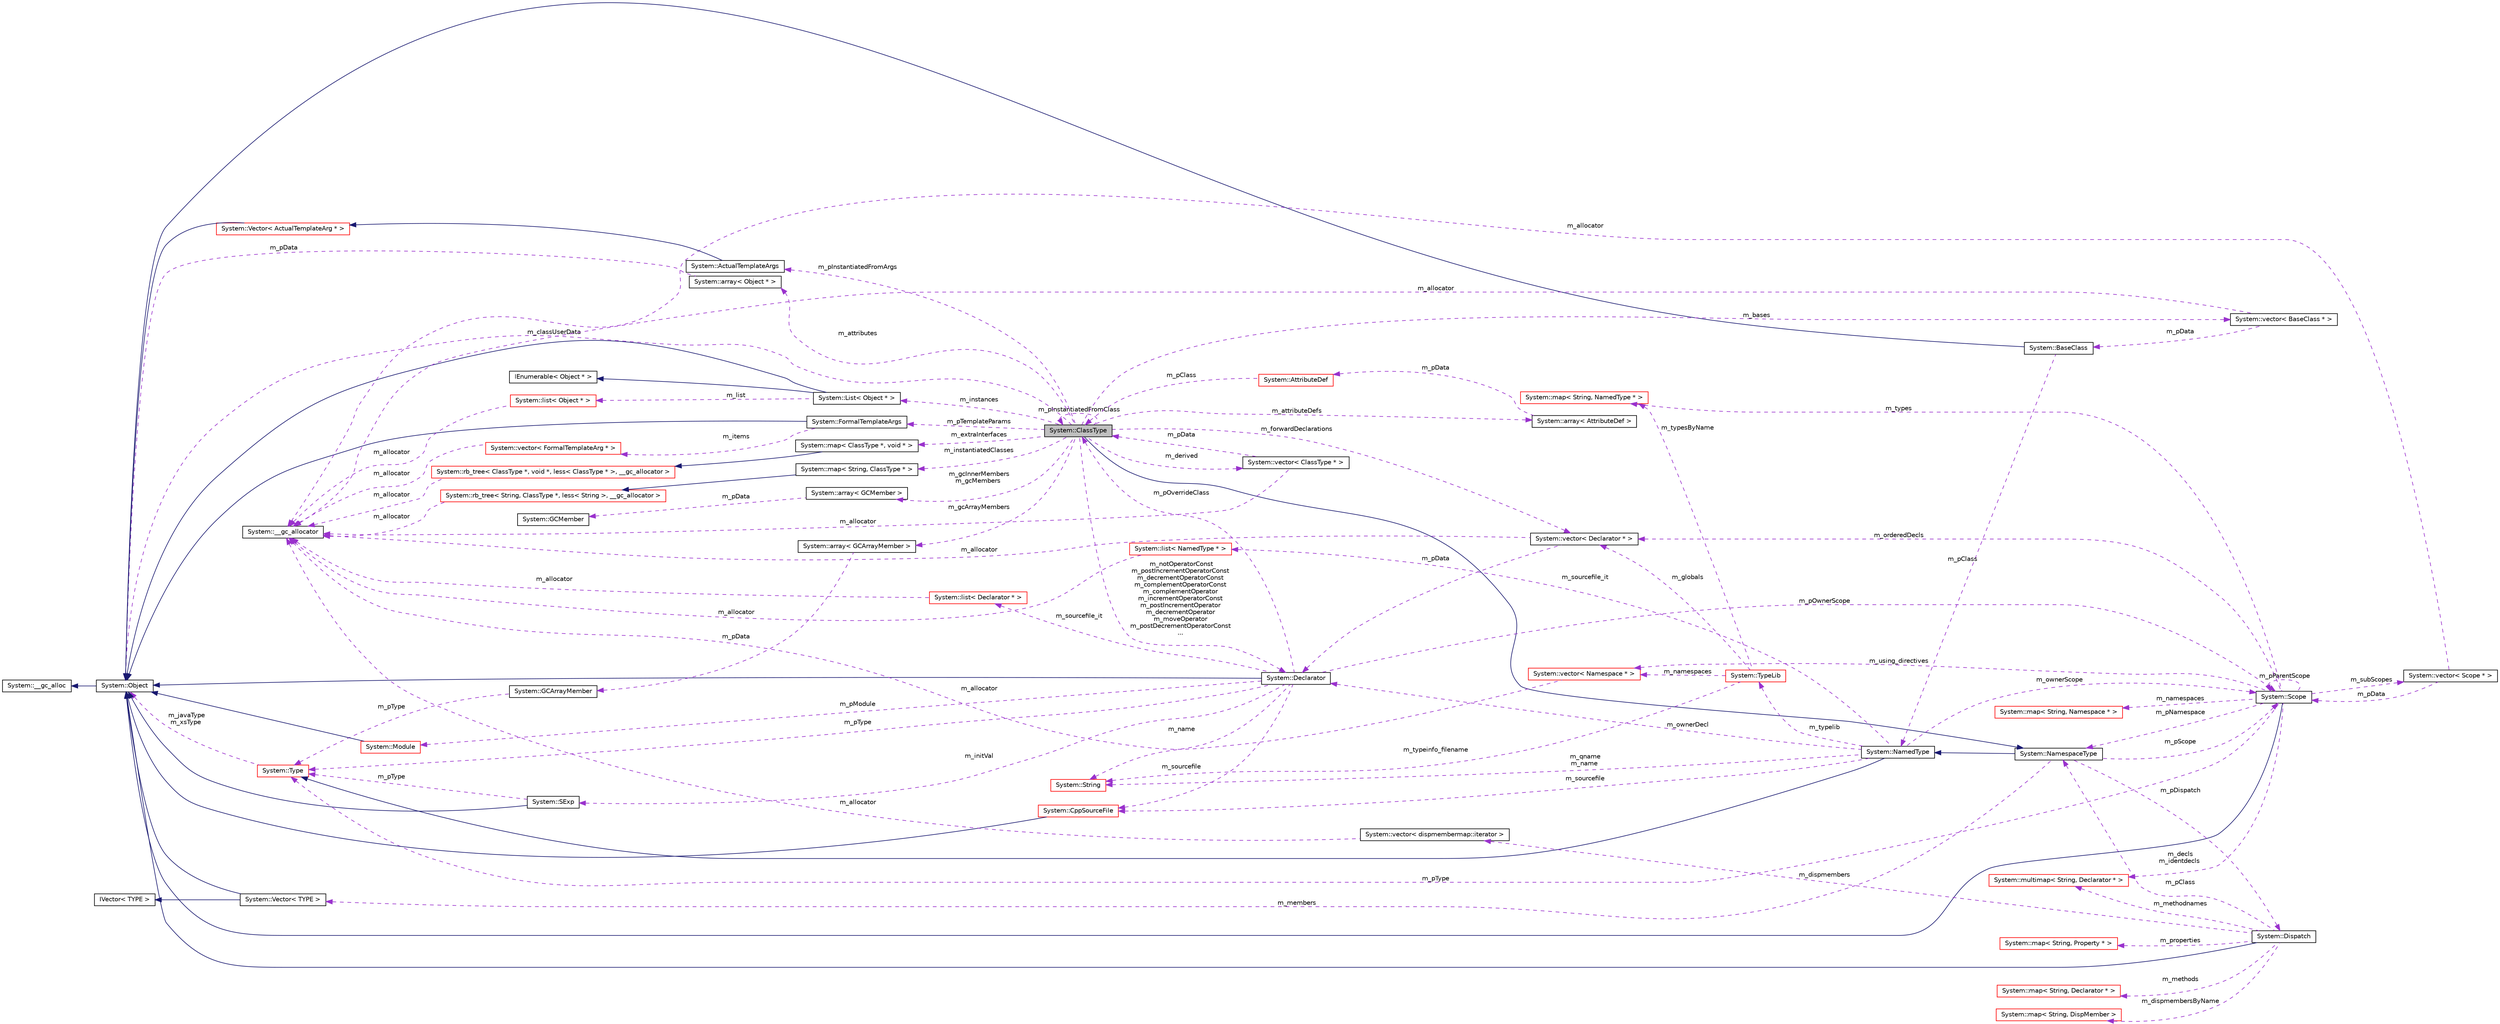 digraph G
{
  edge [fontname="Helvetica",fontsize="10",labelfontname="Helvetica",labelfontsize="10"];
  node [fontname="Helvetica",fontsize="10",shape=record];
  rankdir="LR";
  Node1 [label="System::ClassType",height=0.2,width=0.4,color="black", fillcolor="grey75", style="filled" fontcolor="black"];
  Node2 -> Node1 [dir="back",color="midnightblue",fontsize="10",style="solid",fontname="Helvetica"];
  Node2 [label="System::NamespaceType",height=0.2,width=0.4,color="black", fillcolor="white", style="filled",URL="$class_system_1_1_namespace_type.html"];
  Node3 -> Node2 [dir="back",color="midnightblue",fontsize="10",style="solid",fontname="Helvetica"];
  Node3 [label="System::NamedType",height=0.2,width=0.4,color="black", fillcolor="white", style="filled",URL="$class_system_1_1_named_type.html"];
  Node4 -> Node3 [dir="back",color="midnightblue",fontsize="10",style="solid",fontname="Helvetica"];
  Node4 [label="System::Type",height=0.2,width=0.4,color="red", fillcolor="white", style="filled",URL="$class_system_1_1_type.html"];
  Node5 -> Node4 [dir="back",color="darkorchid3",fontsize="10",style="dashed",label=" m_javaType\nm_xsType" ,fontname="Helvetica"];
  Node5 [label="System::Object",height=0.2,width=0.4,color="black", fillcolor="white", style="filled",URL="$class_system_1_1_object.html"];
  Node6 -> Node5 [dir="back",color="midnightblue",fontsize="10",style="solid",fontname="Helvetica"];
  Node6 [label="System::__gc_alloc",height=0.2,width=0.4,color="black", fillcolor="white", style="filled",URL="$class_system_1_1____gc__alloc.html"];
  Node7 -> Node3 [dir="back",color="darkorchid3",fontsize="10",style="dashed",label=" m_ownerScope" ,fontname="Helvetica"];
  Node7 [label="System::Scope",height=0.2,width=0.4,color="black", fillcolor="white", style="filled",URL="$class_system_1_1_scope.html"];
  Node5 -> Node7 [dir="back",color="midnightblue",fontsize="10",style="solid",fontname="Helvetica"];
  Node4 -> Node7 [dir="back",color="darkorchid3",fontsize="10",style="dashed",label=" m_pType" ,fontname="Helvetica"];
  Node8 -> Node7 [dir="back",color="darkorchid3",fontsize="10",style="dashed",label=" m_subScopes" ,fontname="Helvetica"];
  Node8 [label="System::vector\< Scope * \>",height=0.2,width=0.4,color="black", fillcolor="white", style="filled",URL="$class_system_1_1vector.html"];
  Node7 -> Node8 [dir="back",color="darkorchid3",fontsize="10",style="dashed",label=" m_pData" ,fontname="Helvetica"];
  Node9 -> Node8 [dir="back",color="darkorchid3",fontsize="10",style="dashed",label=" m_allocator" ,fontname="Helvetica"];
  Node9 [label="System::__gc_allocator",height=0.2,width=0.4,color="black", fillcolor="white", style="filled",URL="$class_system_1_1____gc__allocator.html"];
  Node7 -> Node7 [dir="back",color="darkorchid3",fontsize="10",style="dashed",label=" m_pParentScope" ,fontname="Helvetica"];
  Node10 -> Node7 [dir="back",color="darkorchid3",fontsize="10",style="dashed",label=" m_decls\nm_identdecls" ,fontname="Helvetica"];
  Node10 [label="System::multimap\< String, Declarator * \>",height=0.2,width=0.4,color="red", fillcolor="white", style="filled",URL="$class_system_1_1multimap.html"];
  Node2 -> Node7 [dir="back",color="darkorchid3",fontsize="10",style="dashed",label=" m_pNamespace" ,fontname="Helvetica"];
  Node11 -> Node7 [dir="back",color="darkorchid3",fontsize="10",style="dashed",label=" m_namespaces" ,fontname="Helvetica"];
  Node11 [label="System::map\< String, Namespace * \>",height=0.2,width=0.4,color="red", fillcolor="white", style="filled",URL="$class_system_1_1map.html"];
  Node12 -> Node7 [dir="back",color="darkorchid3",fontsize="10",style="dashed",label=" m_using_directives" ,fontname="Helvetica"];
  Node12 [label="System::vector\< Namespace * \>",height=0.2,width=0.4,color="red", fillcolor="white", style="filled",URL="$class_system_1_1vector.html"];
  Node9 -> Node12 [dir="back",color="darkorchid3",fontsize="10",style="dashed",label=" m_allocator" ,fontname="Helvetica"];
  Node13 -> Node7 [dir="back",color="darkorchid3",fontsize="10",style="dashed",label=" m_orderedDecls" ,fontname="Helvetica"];
  Node13 [label="System::vector\< Declarator * \>",height=0.2,width=0.4,color="black", fillcolor="white", style="filled",URL="$class_system_1_1vector.html"];
  Node9 -> Node13 [dir="back",color="darkorchid3",fontsize="10",style="dashed",label=" m_allocator" ,fontname="Helvetica"];
  Node14 -> Node13 [dir="back",color="darkorchid3",fontsize="10",style="dashed",label=" m_pData" ,fontname="Helvetica"];
  Node14 [label="System::Declarator",height=0.2,width=0.4,color="black", fillcolor="white", style="filled",URL="$class_system_1_1_declarator.html"];
  Node5 -> Node14 [dir="back",color="midnightblue",fontsize="10",style="solid",fontname="Helvetica"];
  Node4 -> Node14 [dir="back",color="darkorchid3",fontsize="10",style="dashed",label=" m_pType" ,fontname="Helvetica"];
  Node7 -> Node14 [dir="back",color="darkorchid3",fontsize="10",style="dashed",label=" m_pOwnerScope" ,fontname="Helvetica"];
  Node15 -> Node14 [dir="back",color="darkorchid3",fontsize="10",style="dashed",label=" m_initVal" ,fontname="Helvetica"];
  Node15 [label="System::SExp",height=0.2,width=0.4,color="black", fillcolor="white", style="filled",URL="$class_system_1_1_s_exp.html"];
  Node5 -> Node15 [dir="back",color="midnightblue",fontsize="10",style="solid",fontname="Helvetica"];
  Node4 -> Node15 [dir="back",color="darkorchid3",fontsize="10",style="dashed",label=" m_pType" ,fontname="Helvetica"];
  Node16 -> Node14 [dir="back",color="darkorchid3",fontsize="10",style="dashed",label=" m_sourcefile" ,fontname="Helvetica"];
  Node16 [label="System::CppSourceFile",height=0.2,width=0.4,color="red", fillcolor="white", style="filled",URL="$class_system_1_1_cpp_source_file.html"];
  Node5 -> Node16 [dir="back",color="midnightblue",fontsize="10",style="solid",fontname="Helvetica"];
  Node1 -> Node14 [dir="back",color="darkorchid3",fontsize="10",style="dashed",label=" m_pOverrideClass" ,fontname="Helvetica"];
  Node17 -> Node14 [dir="back",color="darkorchid3",fontsize="10",style="dashed",label=" m_name" ,fontname="Helvetica"];
  Node17 [label="System::String",height=0.2,width=0.4,color="red", fillcolor="white", style="filled",URL="$class_system_1_1_string.html"];
  Node18 -> Node14 [dir="back",color="darkorchid3",fontsize="10",style="dashed",label=" m_pModule" ,fontname="Helvetica"];
  Node18 [label="System::Module",height=0.2,width=0.4,color="red", fillcolor="white", style="filled",URL="$class_system_1_1_module.html"];
  Node5 -> Node18 [dir="back",color="midnightblue",fontsize="10",style="solid",fontname="Helvetica"];
  Node19 -> Node14 [dir="back",color="darkorchid3",fontsize="10",style="dashed",label=" m_sourcefile_it" ,fontname="Helvetica"];
  Node19 [label="System::list\< Declarator * \>",height=0.2,width=0.4,color="red", fillcolor="white", style="filled",URL="$class_system_1_1list.html"];
  Node9 -> Node19 [dir="back",color="darkorchid3",fontsize="10",style="dashed",label=" m_allocator" ,fontname="Helvetica"];
  Node20 -> Node7 [dir="back",color="darkorchid3",fontsize="10",style="dashed",label=" m_types" ,fontname="Helvetica"];
  Node20 [label="System::map\< String, NamedType * \>",height=0.2,width=0.4,color="red", fillcolor="white", style="filled",URL="$class_system_1_1map.html"];
  Node14 -> Node3 [dir="back",color="darkorchid3",fontsize="10",style="dashed",label=" m_ownerDecl" ,fontname="Helvetica"];
  Node16 -> Node3 [dir="back",color="darkorchid3",fontsize="10",style="dashed",label=" m_sourcefile" ,fontname="Helvetica"];
  Node21 -> Node3 [dir="back",color="darkorchid3",fontsize="10",style="dashed",label=" m_sourcefile_it" ,fontname="Helvetica"];
  Node21 [label="System::list\< NamedType * \>",height=0.2,width=0.4,color="red", fillcolor="white", style="filled",URL="$class_system_1_1list.html"];
  Node9 -> Node21 [dir="back",color="darkorchid3",fontsize="10",style="dashed",label=" m_allocator" ,fontname="Helvetica"];
  Node17 -> Node3 [dir="back",color="darkorchid3",fontsize="10",style="dashed",label=" m_qname\nm_name" ,fontname="Helvetica"];
  Node22 -> Node3 [dir="back",color="darkorchid3",fontsize="10",style="dashed",label=" m_typelib" ,fontname="Helvetica"];
  Node22 [label="System::TypeLib",height=0.2,width=0.4,color="red", fillcolor="white", style="filled",URL="$class_system_1_1_type_lib.html"];
  Node12 -> Node22 [dir="back",color="darkorchid3",fontsize="10",style="dashed",label=" m_namespaces" ,fontname="Helvetica"];
  Node17 -> Node22 [dir="back",color="darkorchid3",fontsize="10",style="dashed",label=" m_typeinfo_filename" ,fontname="Helvetica"];
  Node13 -> Node22 [dir="back",color="darkorchid3",fontsize="10",style="dashed",label=" m_globals" ,fontname="Helvetica"];
  Node20 -> Node22 [dir="back",color="darkorchid3",fontsize="10",style="dashed",label=" m_typesByName" ,fontname="Helvetica"];
  Node7 -> Node2 [dir="back",color="darkorchid3",fontsize="10",style="dashed",label=" m_pScope" ,fontname="Helvetica"];
  Node23 -> Node2 [dir="back",color="darkorchid3",fontsize="10",style="dashed",label=" m_members" ,fontname="Helvetica"];
  Node23 [label="System::Vector\< TYPE \>",height=0.2,width=0.4,color="black", fillcolor="white", style="filled",URL="$class_system_1_1_vector.html"];
  Node5 -> Node23 [dir="back",color="midnightblue",fontsize="10",style="solid",fontname="Helvetica"];
  Node24 -> Node23 [dir="back",color="midnightblue",fontsize="10",style="solid",fontname="Helvetica"];
  Node24 [label="IVector\< TYPE \>",height=0.2,width=0.4,color="black", fillcolor="white", style="filled",URL="$class_i_vector.html"];
  Node25 -> Node2 [dir="back",color="darkorchid3",fontsize="10",style="dashed",label=" m_pDispatch" ,fontname="Helvetica"];
  Node25 [label="System::Dispatch",height=0.2,width=0.4,color="black", fillcolor="white", style="filled",URL="$class_system_1_1_dispatch.html"];
  Node5 -> Node25 [dir="back",color="midnightblue",fontsize="10",style="solid",fontname="Helvetica"];
  Node26 -> Node25 [dir="back",color="darkorchid3",fontsize="10",style="dashed",label=" m_dispmembersByName" ,fontname="Helvetica"];
  Node26 [label="System::map\< String, DispMember \>",height=0.2,width=0.4,color="red", fillcolor="white", style="filled",URL="$class_system_1_1map.html"];
  Node10 -> Node25 [dir="back",color="darkorchid3",fontsize="10",style="dashed",label=" m_methodnames" ,fontname="Helvetica"];
  Node2 -> Node25 [dir="back",color="darkorchid3",fontsize="10",style="dashed",label=" m_pClass" ,fontname="Helvetica"];
  Node27 -> Node25 [dir="back",color="darkorchid3",fontsize="10",style="dashed",label=" m_dispmembers" ,fontname="Helvetica"];
  Node27 [label="System::vector\< dispmembermap::iterator \>",height=0.2,width=0.4,color="black", fillcolor="white", style="filled",URL="$class_system_1_1vector.html"];
  Node9 -> Node27 [dir="back",color="darkorchid3",fontsize="10",style="dashed",label=" m_allocator" ,fontname="Helvetica"];
  Node28 -> Node25 [dir="back",color="darkorchid3",fontsize="10",style="dashed",label=" m_properties" ,fontname="Helvetica"];
  Node28 [label="System::map\< String, Property * \>",height=0.2,width=0.4,color="red", fillcolor="white", style="filled",URL="$class_system_1_1map.html"];
  Node29 -> Node25 [dir="back",color="darkorchid3",fontsize="10",style="dashed",label=" m_methods" ,fontname="Helvetica"];
  Node29 [label="System::map\< String, Declarator * \>",height=0.2,width=0.4,color="red", fillcolor="white", style="filled",URL="$class_system_1_1map.html"];
  Node30 -> Node1 [dir="back",color="darkorchid3",fontsize="10",style="dashed",label=" m_attributes" ,fontname="Helvetica"];
  Node30 [label="System::array\< Object * \>",height=0.2,width=0.4,color="black", fillcolor="white", style="filled",URL="$class_system_1_1array.html"];
  Node5 -> Node30 [dir="back",color="darkorchid3",fontsize="10",style="dashed",label=" m_pData" ,fontname="Helvetica"];
  Node31 -> Node1 [dir="back",color="darkorchid3",fontsize="10",style="dashed",label=" m_instances" ,fontname="Helvetica"];
  Node31 [label="System::List\< Object * \>",height=0.2,width=0.4,color="black", fillcolor="white", style="filled",URL="$class_system_1_1_list.html"];
  Node5 -> Node31 [dir="back",color="midnightblue",fontsize="10",style="solid",fontname="Helvetica"];
  Node32 -> Node31 [dir="back",color="midnightblue",fontsize="10",style="solid",fontname="Helvetica"];
  Node32 [label="IEnumerable\< Object * \>",height=0.2,width=0.4,color="black", fillcolor="white", style="filled",URL="$class_i_enumerable.html"];
  Node33 -> Node31 [dir="back",color="darkorchid3",fontsize="10",style="dashed",label=" m_list" ,fontname="Helvetica"];
  Node33 [label="System::list\< Object * \>",height=0.2,width=0.4,color="red", fillcolor="white", style="filled",URL="$class_system_1_1list.html"];
  Node9 -> Node33 [dir="back",color="darkorchid3",fontsize="10",style="dashed",label=" m_allocator" ,fontname="Helvetica"];
  Node34 -> Node1 [dir="back",color="darkorchid3",fontsize="10",style="dashed",label=" m_bases" ,fontname="Helvetica"];
  Node34 [label="System::vector\< BaseClass * \>",height=0.2,width=0.4,color="black", fillcolor="white", style="filled",URL="$class_system_1_1vector.html"];
  Node35 -> Node34 [dir="back",color="darkorchid3",fontsize="10",style="dashed",label=" m_pData" ,fontname="Helvetica"];
  Node35 [label="System::BaseClass",height=0.2,width=0.4,color="black", fillcolor="white", style="filled",URL="$class_system_1_1_base_class.html"];
  Node5 -> Node35 [dir="back",color="midnightblue",fontsize="10",style="solid",fontname="Helvetica"];
  Node3 -> Node35 [dir="back",color="darkorchid3",fontsize="10",style="dashed",label=" m_pClass" ,fontname="Helvetica"];
  Node9 -> Node34 [dir="back",color="darkorchid3",fontsize="10",style="dashed",label=" m_allocator" ,fontname="Helvetica"];
  Node36 -> Node1 [dir="back",color="darkorchid3",fontsize="10",style="dashed",label=" m_derived" ,fontname="Helvetica"];
  Node36 [label="System::vector\< ClassType * \>",height=0.2,width=0.4,color="black", fillcolor="white", style="filled",URL="$class_system_1_1vector.html"];
  Node9 -> Node36 [dir="back",color="darkorchid3",fontsize="10",style="dashed",label=" m_allocator" ,fontname="Helvetica"];
  Node1 -> Node36 [dir="back",color="darkorchid3",fontsize="10",style="dashed",label=" m_pData" ,fontname="Helvetica"];
  Node37 -> Node1 [dir="back",color="darkorchid3",fontsize="10",style="dashed",label=" m_extraInterfaces" ,fontname="Helvetica"];
  Node37 [label="System::map\< ClassType *, void * \>",height=0.2,width=0.4,color="black", fillcolor="white", style="filled",URL="$class_system_1_1map.html"];
  Node38 -> Node37 [dir="back",color="midnightblue",fontsize="10",style="solid",fontname="Helvetica"];
  Node38 [label="System::rb_tree\< ClassType *, void *, less\< ClassType * \>, __gc_allocator \>",height=0.2,width=0.4,color="red", fillcolor="white", style="filled",URL="$class_system_1_1rb__tree.html"];
  Node9 -> Node38 [dir="back",color="darkorchid3",fontsize="10",style="dashed",label=" m_allocator" ,fontname="Helvetica"];
  Node14 -> Node1 [dir="back",color="darkorchid3",fontsize="10",style="dashed",label=" m_notOperatorConst\nm_postIncrementOperatorConst\nm_decrementOperatorConst\nm_complementOperatorConst\nm_complementOperator\nm_incrementOperatorConst\nm_postIncrementOperator\nm_decrementOperator\nm_moveOperator\nm_postDecrementOperatorConst\n..." ,fontname="Helvetica"];
  Node39 -> Node1 [dir="back",color="darkorchid3",fontsize="10",style="dashed",label=" m_pTemplateParams" ,fontname="Helvetica"];
  Node39 [label="System::FormalTemplateArgs",height=0.2,width=0.4,color="black", fillcolor="white", style="filled",URL="$class_system_1_1_formal_template_args.html"];
  Node5 -> Node39 [dir="back",color="midnightblue",fontsize="10",style="solid",fontname="Helvetica"];
  Node40 -> Node39 [dir="back",color="darkorchid3",fontsize="10",style="dashed",label=" m_items" ,fontname="Helvetica"];
  Node40 [label="System::vector\< FormalTemplateArg * \>",height=0.2,width=0.4,color="red", fillcolor="white", style="filled",URL="$class_system_1_1vector.html"];
  Node9 -> Node40 [dir="back",color="darkorchid3",fontsize="10",style="dashed",label=" m_allocator" ,fontname="Helvetica"];
  Node41 -> Node1 [dir="back",color="darkorchid3",fontsize="10",style="dashed",label=" m_gcArrayMembers" ,fontname="Helvetica"];
  Node41 [label="System::array\< GCArrayMember \>",height=0.2,width=0.4,color="black", fillcolor="white", style="filled",URL="$class_system_1_1array.html"];
  Node42 -> Node41 [dir="back",color="darkorchid3",fontsize="10",style="dashed",label=" m_pData" ,fontname="Helvetica"];
  Node42 [label="System::GCArrayMember",height=0.2,width=0.4,color="black", fillcolor="white", style="filled",URL="$class_system_1_1_g_c_array_member.html"];
  Node4 -> Node42 [dir="back",color="darkorchid3",fontsize="10",style="dashed",label=" m_pType" ,fontname="Helvetica"];
  Node1 -> Node1 [dir="back",color="darkorchid3",fontsize="10",style="dashed",label=" m_pInstantiatedFromClass" ,fontname="Helvetica"];
  Node43 -> Node1 [dir="back",color="darkorchid3",fontsize="10",style="dashed",label=" m_pInstantiatedFromArgs" ,fontname="Helvetica"];
  Node43 [label="System::ActualTemplateArgs",height=0.2,width=0.4,color="black", fillcolor="white", style="filled",URL="$class_system_1_1_actual_template_args.html"];
  Node44 -> Node43 [dir="back",color="midnightblue",fontsize="10",style="solid",fontname="Helvetica"];
  Node44 [label="System::Vector\< ActualTemplateArg * \>",height=0.2,width=0.4,color="red", fillcolor="white", style="filled",URL="$class_system_1_1_vector.html"];
  Node5 -> Node44 [dir="back",color="midnightblue",fontsize="10",style="solid",fontname="Helvetica"];
  Node45 -> Node1 [dir="back",color="darkorchid3",fontsize="10",style="dashed",label=" m_instantiatedClasses" ,fontname="Helvetica"];
  Node45 [label="System::map\< String, ClassType * \>",height=0.2,width=0.4,color="black", fillcolor="white", style="filled",URL="$class_system_1_1map.html"];
  Node46 -> Node45 [dir="back",color="midnightblue",fontsize="10",style="solid",fontname="Helvetica"];
  Node46 [label="System::rb_tree\< String, ClassType *, less\< String \>, __gc_allocator \>",height=0.2,width=0.4,color="red", fillcolor="white", style="filled",URL="$class_system_1_1rb__tree.html"];
  Node9 -> Node46 [dir="back",color="darkorchid3",fontsize="10",style="dashed",label=" m_allocator" ,fontname="Helvetica"];
  Node47 -> Node1 [dir="back",color="darkorchid3",fontsize="10",style="dashed",label=" m_gcInnerMembers\nm_gcMembers" ,fontname="Helvetica"];
  Node47 [label="System::array\< GCMember \>",height=0.2,width=0.4,color="black", fillcolor="white", style="filled",URL="$class_system_1_1array.html"];
  Node48 -> Node47 [dir="back",color="darkorchid3",fontsize="10",style="dashed",label=" m_pData" ,fontname="Helvetica"];
  Node48 [label="System::GCMember",height=0.2,width=0.4,color="black", fillcolor="white", style="filled",URL="$class_system_1_1_g_c_member.html"];
  Node49 -> Node1 [dir="back",color="darkorchid3",fontsize="10",style="dashed",label=" m_attributeDefs" ,fontname="Helvetica"];
  Node49 [label="System::array\< AttributeDef \>",height=0.2,width=0.4,color="black", fillcolor="white", style="filled",URL="$class_system_1_1array.html"];
  Node50 -> Node49 [dir="back",color="darkorchid3",fontsize="10",style="dashed",label=" m_pData" ,fontname="Helvetica"];
  Node50 [label="System::AttributeDef",height=0.2,width=0.4,color="red", fillcolor="white", style="filled",URL="$class_system_1_1_attribute_def.html"];
  Node1 -> Node50 [dir="back",color="darkorchid3",fontsize="10",style="dashed",label=" m_pClass" ,fontname="Helvetica"];
  Node5 -> Node1 [dir="back",color="darkorchid3",fontsize="10",style="dashed",label=" m_classUserData" ,fontname="Helvetica"];
  Node13 -> Node1 [dir="back",color="darkorchid3",fontsize="10",style="dashed",label=" m_forwardDeclarations" ,fontname="Helvetica"];
}
